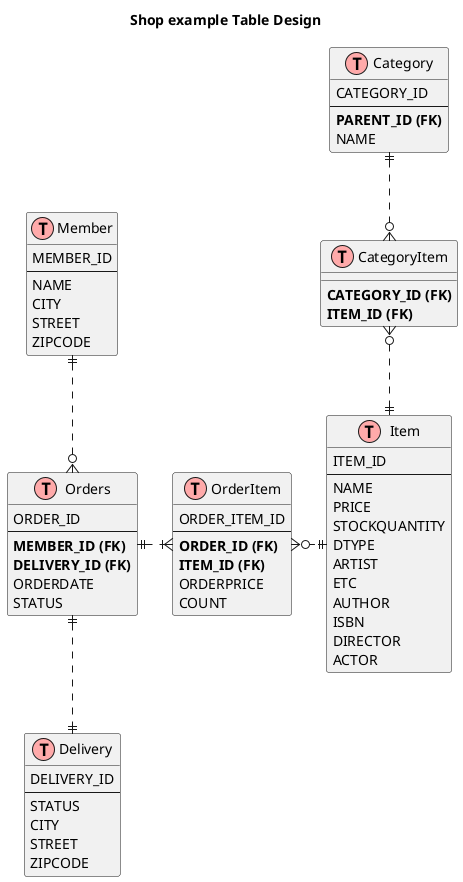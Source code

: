 @startuml "table_modeling"
title "Shop example Table Design"

!define table(x) class x << (T,#FFAAAA) >>
!define foreign_key(x) **x (FK)**

table(Member) {
  MEMBER_ID
  ---
  NAME
  CITY
  STREET
  ZIPCODE
}

table(Orders) {
  ORDER_ID
  ---
  foreign_key(MEMBER_ID)
  foreign_key(DELIVERY_ID)
  ORDERDATE
  STATUS
}

table(Delivery) {
  DELIVERY_ID
  ---
  STATUS
  CITY
  STREET
  ZIPCODE
}

table(OrderItem) {
  ORDER_ITEM_ID
  ---
  foreign_key(ORDER_ID)
  foreign_key(ITEM_ID)
  ORDERPRICE
  COUNT
}

table(Item) {
  ITEM_ID
  ---
  NAME
  PRICE
  STOCKQUANTITY
  DTYPE
  ARTIST
  ETC
  AUTHOR
  ISBN
  DIRECTOR
  ACTOR
}

table(Category) {
  CATEGORY_ID
  ---
  foreign_key(PARENT_ID)
  NAME
}

table(CategoryItem) {
  foreign_key(CATEGORY_ID)
  foreign_key(ITEM_ID)
}

Member ||.down.o{ Orders
Orders ||.down.|| Delivery

Orders ||.right.|{ OrderItem
OrderItem }o.right.|| Item

Category ||.down.o{ CategoryItem
CategoryItem }o.down.|| Item

@endum